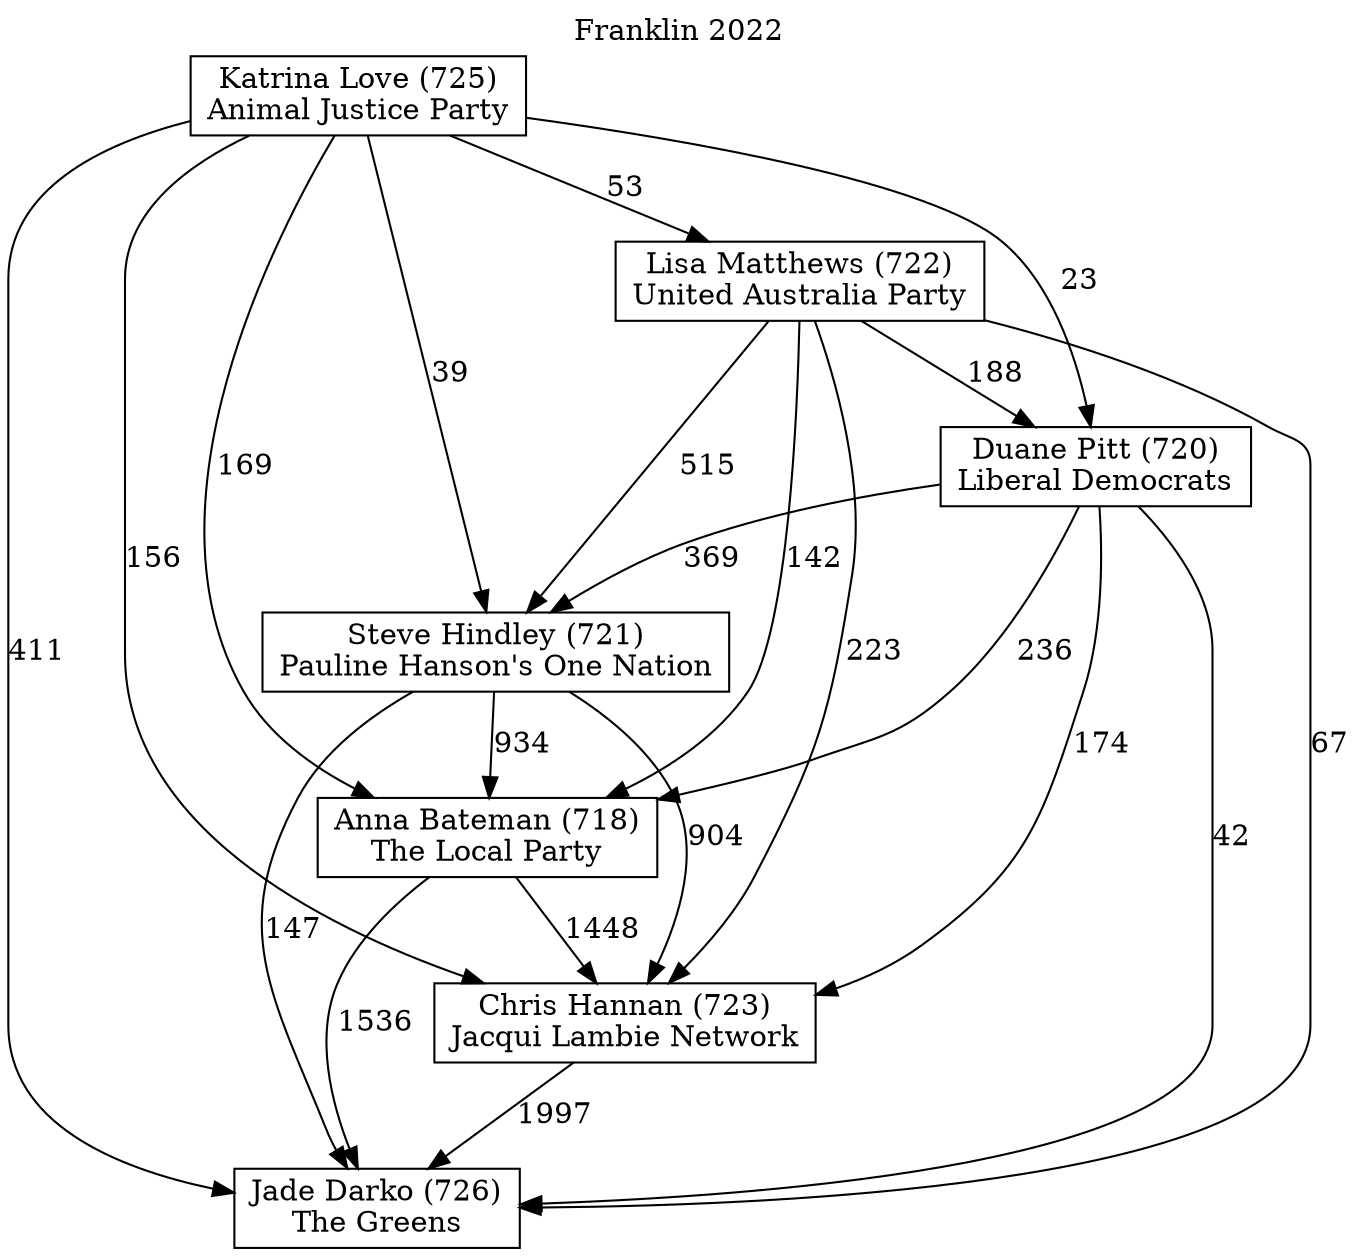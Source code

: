 // House preference flow
digraph "Jade Darko (726)_Franklin_2022" {
	graph [label="Franklin 2022" labelloc=t]
	node [shape=box]
	"Jade Darko (726)" [label="Jade Darko (726)
The Greens"]
	"Chris Hannan (723)" [label="Chris Hannan (723)
Jacqui Lambie Network"]
	"Anna Bateman (718)" [label="Anna Bateman (718)
The Local Party"]
	"Steve Hindley (721)" [label="Steve Hindley (721)
Pauline Hanson's One Nation"]
	"Duane Pitt (720)" [label="Duane Pitt (720)
Liberal Democrats"]
	"Lisa Matthews (722)" [label="Lisa Matthews (722)
United Australia Party"]
	"Katrina Love (725)" [label="Katrina Love (725)
Animal Justice Party"]
	"Jade Darko (726)" [label="Jade Darko (726)
The Greens"]
	"Anna Bateman (718)" [label="Anna Bateman (718)
The Local Party"]
	"Steve Hindley (721)" [label="Steve Hindley (721)
Pauline Hanson's One Nation"]
	"Duane Pitt (720)" [label="Duane Pitt (720)
Liberal Democrats"]
	"Lisa Matthews (722)" [label="Lisa Matthews (722)
United Australia Party"]
	"Katrina Love (725)" [label="Katrina Love (725)
Animal Justice Party"]
	"Jade Darko (726)" [label="Jade Darko (726)
The Greens"]
	"Steve Hindley (721)" [label="Steve Hindley (721)
Pauline Hanson's One Nation"]
	"Duane Pitt (720)" [label="Duane Pitt (720)
Liberal Democrats"]
	"Lisa Matthews (722)" [label="Lisa Matthews (722)
United Australia Party"]
	"Katrina Love (725)" [label="Katrina Love (725)
Animal Justice Party"]
	"Jade Darko (726)" [label="Jade Darko (726)
The Greens"]
	"Duane Pitt (720)" [label="Duane Pitt (720)
Liberal Democrats"]
	"Lisa Matthews (722)" [label="Lisa Matthews (722)
United Australia Party"]
	"Katrina Love (725)" [label="Katrina Love (725)
Animal Justice Party"]
	"Jade Darko (726)" [label="Jade Darko (726)
The Greens"]
	"Lisa Matthews (722)" [label="Lisa Matthews (722)
United Australia Party"]
	"Katrina Love (725)" [label="Katrina Love (725)
Animal Justice Party"]
	"Jade Darko (726)" [label="Jade Darko (726)
The Greens"]
	"Katrina Love (725)" [label="Katrina Love (725)
Animal Justice Party"]
	"Katrina Love (725)" [label="Katrina Love (725)
Animal Justice Party"]
	"Lisa Matthews (722)" [label="Lisa Matthews (722)
United Australia Party"]
	"Katrina Love (725)" [label="Katrina Love (725)
Animal Justice Party"]
	"Katrina Love (725)" [label="Katrina Love (725)
Animal Justice Party"]
	"Duane Pitt (720)" [label="Duane Pitt (720)
Liberal Democrats"]
	"Lisa Matthews (722)" [label="Lisa Matthews (722)
United Australia Party"]
	"Katrina Love (725)" [label="Katrina Love (725)
Animal Justice Party"]
	"Duane Pitt (720)" [label="Duane Pitt (720)
Liberal Democrats"]
	"Katrina Love (725)" [label="Katrina Love (725)
Animal Justice Party"]
	"Katrina Love (725)" [label="Katrina Love (725)
Animal Justice Party"]
	"Lisa Matthews (722)" [label="Lisa Matthews (722)
United Australia Party"]
	"Katrina Love (725)" [label="Katrina Love (725)
Animal Justice Party"]
	"Katrina Love (725)" [label="Katrina Love (725)
Animal Justice Party"]
	"Steve Hindley (721)" [label="Steve Hindley (721)
Pauline Hanson's One Nation"]
	"Duane Pitt (720)" [label="Duane Pitt (720)
Liberal Democrats"]
	"Lisa Matthews (722)" [label="Lisa Matthews (722)
United Australia Party"]
	"Katrina Love (725)" [label="Katrina Love (725)
Animal Justice Party"]
	"Steve Hindley (721)" [label="Steve Hindley (721)
Pauline Hanson's One Nation"]
	"Lisa Matthews (722)" [label="Lisa Matthews (722)
United Australia Party"]
	"Katrina Love (725)" [label="Katrina Love (725)
Animal Justice Party"]
	"Steve Hindley (721)" [label="Steve Hindley (721)
Pauline Hanson's One Nation"]
	"Katrina Love (725)" [label="Katrina Love (725)
Animal Justice Party"]
	"Katrina Love (725)" [label="Katrina Love (725)
Animal Justice Party"]
	"Lisa Matthews (722)" [label="Lisa Matthews (722)
United Australia Party"]
	"Katrina Love (725)" [label="Katrina Love (725)
Animal Justice Party"]
	"Katrina Love (725)" [label="Katrina Love (725)
Animal Justice Party"]
	"Duane Pitt (720)" [label="Duane Pitt (720)
Liberal Democrats"]
	"Lisa Matthews (722)" [label="Lisa Matthews (722)
United Australia Party"]
	"Katrina Love (725)" [label="Katrina Love (725)
Animal Justice Party"]
	"Duane Pitt (720)" [label="Duane Pitt (720)
Liberal Democrats"]
	"Katrina Love (725)" [label="Katrina Love (725)
Animal Justice Party"]
	"Katrina Love (725)" [label="Katrina Love (725)
Animal Justice Party"]
	"Lisa Matthews (722)" [label="Lisa Matthews (722)
United Australia Party"]
	"Katrina Love (725)" [label="Katrina Love (725)
Animal Justice Party"]
	"Katrina Love (725)" [label="Katrina Love (725)
Animal Justice Party"]
	"Anna Bateman (718)" [label="Anna Bateman (718)
The Local Party"]
	"Steve Hindley (721)" [label="Steve Hindley (721)
Pauline Hanson's One Nation"]
	"Duane Pitt (720)" [label="Duane Pitt (720)
Liberal Democrats"]
	"Lisa Matthews (722)" [label="Lisa Matthews (722)
United Australia Party"]
	"Katrina Love (725)" [label="Katrina Love (725)
Animal Justice Party"]
	"Anna Bateman (718)" [label="Anna Bateman (718)
The Local Party"]
	"Duane Pitt (720)" [label="Duane Pitt (720)
Liberal Democrats"]
	"Lisa Matthews (722)" [label="Lisa Matthews (722)
United Australia Party"]
	"Katrina Love (725)" [label="Katrina Love (725)
Animal Justice Party"]
	"Anna Bateman (718)" [label="Anna Bateman (718)
The Local Party"]
	"Lisa Matthews (722)" [label="Lisa Matthews (722)
United Australia Party"]
	"Katrina Love (725)" [label="Katrina Love (725)
Animal Justice Party"]
	"Anna Bateman (718)" [label="Anna Bateman (718)
The Local Party"]
	"Katrina Love (725)" [label="Katrina Love (725)
Animal Justice Party"]
	"Katrina Love (725)" [label="Katrina Love (725)
Animal Justice Party"]
	"Lisa Matthews (722)" [label="Lisa Matthews (722)
United Australia Party"]
	"Katrina Love (725)" [label="Katrina Love (725)
Animal Justice Party"]
	"Katrina Love (725)" [label="Katrina Love (725)
Animal Justice Party"]
	"Duane Pitt (720)" [label="Duane Pitt (720)
Liberal Democrats"]
	"Lisa Matthews (722)" [label="Lisa Matthews (722)
United Australia Party"]
	"Katrina Love (725)" [label="Katrina Love (725)
Animal Justice Party"]
	"Duane Pitt (720)" [label="Duane Pitt (720)
Liberal Democrats"]
	"Katrina Love (725)" [label="Katrina Love (725)
Animal Justice Party"]
	"Katrina Love (725)" [label="Katrina Love (725)
Animal Justice Party"]
	"Lisa Matthews (722)" [label="Lisa Matthews (722)
United Australia Party"]
	"Katrina Love (725)" [label="Katrina Love (725)
Animal Justice Party"]
	"Katrina Love (725)" [label="Katrina Love (725)
Animal Justice Party"]
	"Steve Hindley (721)" [label="Steve Hindley (721)
Pauline Hanson's One Nation"]
	"Duane Pitt (720)" [label="Duane Pitt (720)
Liberal Democrats"]
	"Lisa Matthews (722)" [label="Lisa Matthews (722)
United Australia Party"]
	"Katrina Love (725)" [label="Katrina Love (725)
Animal Justice Party"]
	"Steve Hindley (721)" [label="Steve Hindley (721)
Pauline Hanson's One Nation"]
	"Lisa Matthews (722)" [label="Lisa Matthews (722)
United Australia Party"]
	"Katrina Love (725)" [label="Katrina Love (725)
Animal Justice Party"]
	"Steve Hindley (721)" [label="Steve Hindley (721)
Pauline Hanson's One Nation"]
	"Katrina Love (725)" [label="Katrina Love (725)
Animal Justice Party"]
	"Katrina Love (725)" [label="Katrina Love (725)
Animal Justice Party"]
	"Lisa Matthews (722)" [label="Lisa Matthews (722)
United Australia Party"]
	"Katrina Love (725)" [label="Katrina Love (725)
Animal Justice Party"]
	"Katrina Love (725)" [label="Katrina Love (725)
Animal Justice Party"]
	"Duane Pitt (720)" [label="Duane Pitt (720)
Liberal Democrats"]
	"Lisa Matthews (722)" [label="Lisa Matthews (722)
United Australia Party"]
	"Katrina Love (725)" [label="Katrina Love (725)
Animal Justice Party"]
	"Duane Pitt (720)" [label="Duane Pitt (720)
Liberal Democrats"]
	"Katrina Love (725)" [label="Katrina Love (725)
Animal Justice Party"]
	"Katrina Love (725)" [label="Katrina Love (725)
Animal Justice Party"]
	"Lisa Matthews (722)" [label="Lisa Matthews (722)
United Australia Party"]
	"Katrina Love (725)" [label="Katrina Love (725)
Animal Justice Party"]
	"Katrina Love (725)" [label="Katrina Love (725)
Animal Justice Party"]
	"Chris Hannan (723)" [label="Chris Hannan (723)
Jacqui Lambie Network"]
	"Anna Bateman (718)" [label="Anna Bateman (718)
The Local Party"]
	"Steve Hindley (721)" [label="Steve Hindley (721)
Pauline Hanson's One Nation"]
	"Duane Pitt (720)" [label="Duane Pitt (720)
Liberal Democrats"]
	"Lisa Matthews (722)" [label="Lisa Matthews (722)
United Australia Party"]
	"Katrina Love (725)" [label="Katrina Love (725)
Animal Justice Party"]
	"Chris Hannan (723)" [label="Chris Hannan (723)
Jacqui Lambie Network"]
	"Steve Hindley (721)" [label="Steve Hindley (721)
Pauline Hanson's One Nation"]
	"Duane Pitt (720)" [label="Duane Pitt (720)
Liberal Democrats"]
	"Lisa Matthews (722)" [label="Lisa Matthews (722)
United Australia Party"]
	"Katrina Love (725)" [label="Katrina Love (725)
Animal Justice Party"]
	"Chris Hannan (723)" [label="Chris Hannan (723)
Jacqui Lambie Network"]
	"Duane Pitt (720)" [label="Duane Pitt (720)
Liberal Democrats"]
	"Lisa Matthews (722)" [label="Lisa Matthews (722)
United Australia Party"]
	"Katrina Love (725)" [label="Katrina Love (725)
Animal Justice Party"]
	"Chris Hannan (723)" [label="Chris Hannan (723)
Jacqui Lambie Network"]
	"Lisa Matthews (722)" [label="Lisa Matthews (722)
United Australia Party"]
	"Katrina Love (725)" [label="Katrina Love (725)
Animal Justice Party"]
	"Chris Hannan (723)" [label="Chris Hannan (723)
Jacqui Lambie Network"]
	"Katrina Love (725)" [label="Katrina Love (725)
Animal Justice Party"]
	"Katrina Love (725)" [label="Katrina Love (725)
Animal Justice Party"]
	"Lisa Matthews (722)" [label="Lisa Matthews (722)
United Australia Party"]
	"Katrina Love (725)" [label="Katrina Love (725)
Animal Justice Party"]
	"Katrina Love (725)" [label="Katrina Love (725)
Animal Justice Party"]
	"Duane Pitt (720)" [label="Duane Pitt (720)
Liberal Democrats"]
	"Lisa Matthews (722)" [label="Lisa Matthews (722)
United Australia Party"]
	"Katrina Love (725)" [label="Katrina Love (725)
Animal Justice Party"]
	"Duane Pitt (720)" [label="Duane Pitt (720)
Liberal Democrats"]
	"Katrina Love (725)" [label="Katrina Love (725)
Animal Justice Party"]
	"Katrina Love (725)" [label="Katrina Love (725)
Animal Justice Party"]
	"Lisa Matthews (722)" [label="Lisa Matthews (722)
United Australia Party"]
	"Katrina Love (725)" [label="Katrina Love (725)
Animal Justice Party"]
	"Katrina Love (725)" [label="Katrina Love (725)
Animal Justice Party"]
	"Steve Hindley (721)" [label="Steve Hindley (721)
Pauline Hanson's One Nation"]
	"Duane Pitt (720)" [label="Duane Pitt (720)
Liberal Democrats"]
	"Lisa Matthews (722)" [label="Lisa Matthews (722)
United Australia Party"]
	"Katrina Love (725)" [label="Katrina Love (725)
Animal Justice Party"]
	"Steve Hindley (721)" [label="Steve Hindley (721)
Pauline Hanson's One Nation"]
	"Lisa Matthews (722)" [label="Lisa Matthews (722)
United Australia Party"]
	"Katrina Love (725)" [label="Katrina Love (725)
Animal Justice Party"]
	"Steve Hindley (721)" [label="Steve Hindley (721)
Pauline Hanson's One Nation"]
	"Katrina Love (725)" [label="Katrina Love (725)
Animal Justice Party"]
	"Katrina Love (725)" [label="Katrina Love (725)
Animal Justice Party"]
	"Lisa Matthews (722)" [label="Lisa Matthews (722)
United Australia Party"]
	"Katrina Love (725)" [label="Katrina Love (725)
Animal Justice Party"]
	"Katrina Love (725)" [label="Katrina Love (725)
Animal Justice Party"]
	"Duane Pitt (720)" [label="Duane Pitt (720)
Liberal Democrats"]
	"Lisa Matthews (722)" [label="Lisa Matthews (722)
United Australia Party"]
	"Katrina Love (725)" [label="Katrina Love (725)
Animal Justice Party"]
	"Duane Pitt (720)" [label="Duane Pitt (720)
Liberal Democrats"]
	"Katrina Love (725)" [label="Katrina Love (725)
Animal Justice Party"]
	"Katrina Love (725)" [label="Katrina Love (725)
Animal Justice Party"]
	"Lisa Matthews (722)" [label="Lisa Matthews (722)
United Australia Party"]
	"Katrina Love (725)" [label="Katrina Love (725)
Animal Justice Party"]
	"Katrina Love (725)" [label="Katrina Love (725)
Animal Justice Party"]
	"Anna Bateman (718)" [label="Anna Bateman (718)
The Local Party"]
	"Steve Hindley (721)" [label="Steve Hindley (721)
Pauline Hanson's One Nation"]
	"Duane Pitt (720)" [label="Duane Pitt (720)
Liberal Democrats"]
	"Lisa Matthews (722)" [label="Lisa Matthews (722)
United Australia Party"]
	"Katrina Love (725)" [label="Katrina Love (725)
Animal Justice Party"]
	"Anna Bateman (718)" [label="Anna Bateman (718)
The Local Party"]
	"Duane Pitt (720)" [label="Duane Pitt (720)
Liberal Democrats"]
	"Lisa Matthews (722)" [label="Lisa Matthews (722)
United Australia Party"]
	"Katrina Love (725)" [label="Katrina Love (725)
Animal Justice Party"]
	"Anna Bateman (718)" [label="Anna Bateman (718)
The Local Party"]
	"Lisa Matthews (722)" [label="Lisa Matthews (722)
United Australia Party"]
	"Katrina Love (725)" [label="Katrina Love (725)
Animal Justice Party"]
	"Anna Bateman (718)" [label="Anna Bateman (718)
The Local Party"]
	"Katrina Love (725)" [label="Katrina Love (725)
Animal Justice Party"]
	"Katrina Love (725)" [label="Katrina Love (725)
Animal Justice Party"]
	"Lisa Matthews (722)" [label="Lisa Matthews (722)
United Australia Party"]
	"Katrina Love (725)" [label="Katrina Love (725)
Animal Justice Party"]
	"Katrina Love (725)" [label="Katrina Love (725)
Animal Justice Party"]
	"Duane Pitt (720)" [label="Duane Pitt (720)
Liberal Democrats"]
	"Lisa Matthews (722)" [label="Lisa Matthews (722)
United Australia Party"]
	"Katrina Love (725)" [label="Katrina Love (725)
Animal Justice Party"]
	"Duane Pitt (720)" [label="Duane Pitt (720)
Liberal Democrats"]
	"Katrina Love (725)" [label="Katrina Love (725)
Animal Justice Party"]
	"Katrina Love (725)" [label="Katrina Love (725)
Animal Justice Party"]
	"Lisa Matthews (722)" [label="Lisa Matthews (722)
United Australia Party"]
	"Katrina Love (725)" [label="Katrina Love (725)
Animal Justice Party"]
	"Katrina Love (725)" [label="Katrina Love (725)
Animal Justice Party"]
	"Steve Hindley (721)" [label="Steve Hindley (721)
Pauline Hanson's One Nation"]
	"Duane Pitt (720)" [label="Duane Pitt (720)
Liberal Democrats"]
	"Lisa Matthews (722)" [label="Lisa Matthews (722)
United Australia Party"]
	"Katrina Love (725)" [label="Katrina Love (725)
Animal Justice Party"]
	"Steve Hindley (721)" [label="Steve Hindley (721)
Pauline Hanson's One Nation"]
	"Lisa Matthews (722)" [label="Lisa Matthews (722)
United Australia Party"]
	"Katrina Love (725)" [label="Katrina Love (725)
Animal Justice Party"]
	"Steve Hindley (721)" [label="Steve Hindley (721)
Pauline Hanson's One Nation"]
	"Katrina Love (725)" [label="Katrina Love (725)
Animal Justice Party"]
	"Katrina Love (725)" [label="Katrina Love (725)
Animal Justice Party"]
	"Lisa Matthews (722)" [label="Lisa Matthews (722)
United Australia Party"]
	"Katrina Love (725)" [label="Katrina Love (725)
Animal Justice Party"]
	"Katrina Love (725)" [label="Katrina Love (725)
Animal Justice Party"]
	"Duane Pitt (720)" [label="Duane Pitt (720)
Liberal Democrats"]
	"Lisa Matthews (722)" [label="Lisa Matthews (722)
United Australia Party"]
	"Katrina Love (725)" [label="Katrina Love (725)
Animal Justice Party"]
	"Duane Pitt (720)" [label="Duane Pitt (720)
Liberal Democrats"]
	"Katrina Love (725)" [label="Katrina Love (725)
Animal Justice Party"]
	"Katrina Love (725)" [label="Katrina Love (725)
Animal Justice Party"]
	"Lisa Matthews (722)" [label="Lisa Matthews (722)
United Australia Party"]
	"Katrina Love (725)" [label="Katrina Love (725)
Animal Justice Party"]
	"Katrina Love (725)" [label="Katrina Love (725)
Animal Justice Party"]
	"Chris Hannan (723)" -> "Jade Darko (726)" [label=1997]
	"Anna Bateman (718)" -> "Chris Hannan (723)" [label=1448]
	"Steve Hindley (721)" -> "Anna Bateman (718)" [label=934]
	"Duane Pitt (720)" -> "Steve Hindley (721)" [label=369]
	"Lisa Matthews (722)" -> "Duane Pitt (720)" [label=188]
	"Katrina Love (725)" -> "Lisa Matthews (722)" [label=53]
	"Anna Bateman (718)" -> "Jade Darko (726)" [label=1536]
	"Steve Hindley (721)" -> "Jade Darko (726)" [label=147]
	"Duane Pitt (720)" -> "Jade Darko (726)" [label=42]
	"Lisa Matthews (722)" -> "Jade Darko (726)" [label=67]
	"Katrina Love (725)" -> "Jade Darko (726)" [label=411]
	"Katrina Love (725)" -> "Duane Pitt (720)" [label=23]
	"Lisa Matthews (722)" -> "Steve Hindley (721)" [label=515]
	"Katrina Love (725)" -> "Steve Hindley (721)" [label=39]
	"Duane Pitt (720)" -> "Anna Bateman (718)" [label=236]
	"Lisa Matthews (722)" -> "Anna Bateman (718)" [label=142]
	"Katrina Love (725)" -> "Anna Bateman (718)" [label=169]
	"Steve Hindley (721)" -> "Chris Hannan (723)" [label=904]
	"Duane Pitt (720)" -> "Chris Hannan (723)" [label=174]
	"Lisa Matthews (722)" -> "Chris Hannan (723)" [label=223]
	"Katrina Love (725)" -> "Chris Hannan (723)" [label=156]
}
